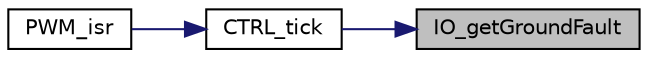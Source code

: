 digraph "IO_getGroundFault"
{
 // LATEX_PDF_SIZE
  edge [fontname="Helvetica",fontsize="10",labelfontname="Helvetica",labelfontsize="10"];
  node [fontname="Helvetica",fontsize="10",shape=record];
  rankdir="RL";
  Node1 [label="IO_getGroundFault",height=0.2,width=0.4,color="black", fillcolor="grey75", style="filled", fontcolor="black",tooltip=" "];
  Node1 -> Node2 [dir="back",color="midnightblue",fontsize="10",style="solid"];
  Node2 [label="CTRL_tick",height=0.2,width=0.4,color="black", fillcolor="white", style="filled",URL="$ctrl_8h.html#a0b295af2ff0548129f198da3b642a10d",tooltip=" "];
  Node2 -> Node3 [dir="back",color="midnightblue",fontsize="10",style="solid"];
  Node3 [label="PWM_isr",height=0.2,width=0.4,color="black", fillcolor="white", style="filled",URL="$pwm_8h.html#a6abc946e40a86c52f2c86095e783c5c1",tooltip=" "];
}
